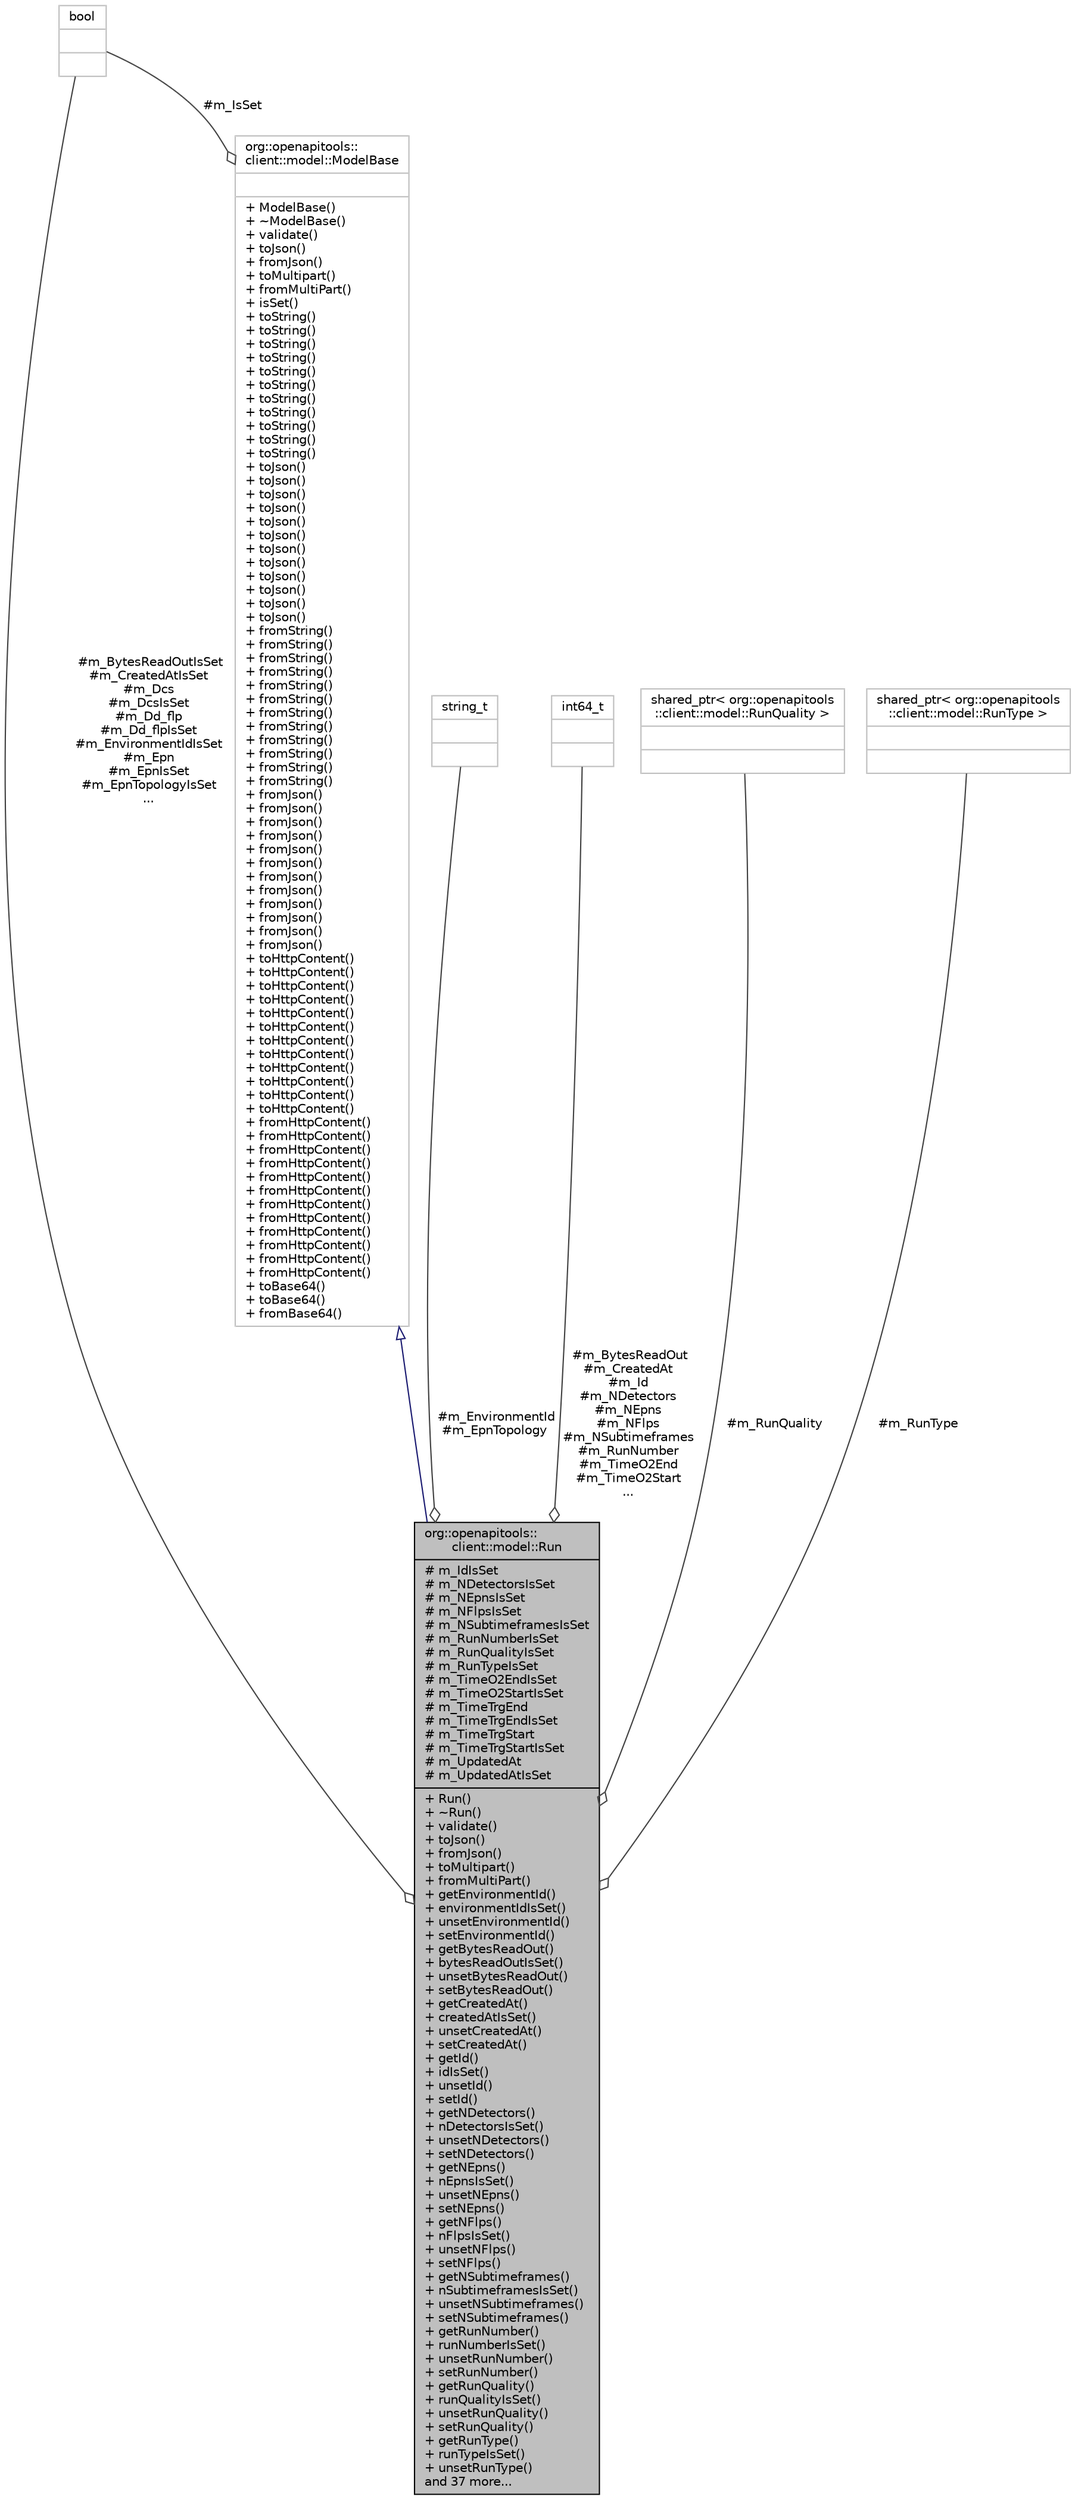 digraph "org::openapitools::client::model::Run"
{
 // INTERACTIVE_SVG=YES
 // LATEX_PDF_SIZE
  bgcolor="transparent";
  edge [fontname="Helvetica",fontsize="10",labelfontname="Helvetica",labelfontsize="10"];
  node [fontname="Helvetica",fontsize="10",shape=record];
  Node1 [label="{org::openapitools::\lclient::model::Run\n|# m_IdIsSet\l# m_NDetectorsIsSet\l# m_NEpnsIsSet\l# m_NFlpsIsSet\l# m_NSubtimeframesIsSet\l# m_RunNumberIsSet\l# m_RunQualityIsSet\l# m_RunTypeIsSet\l# m_TimeO2EndIsSet\l# m_TimeO2StartIsSet\l# m_TimeTrgEnd\l# m_TimeTrgEndIsSet\l# m_TimeTrgStart\l# m_TimeTrgStartIsSet\l# m_UpdatedAt\l# m_UpdatedAtIsSet\l|+ Run()\l+ ~Run()\l+ validate()\l+ toJson()\l+ fromJson()\l+ toMultipart()\l+ fromMultiPart()\l+ getEnvironmentId()\l+ environmentIdIsSet()\l+ unsetEnvironmentId()\l+ setEnvironmentId()\l+ getBytesReadOut()\l+ bytesReadOutIsSet()\l+ unsetBytesReadOut()\l+ setBytesReadOut()\l+ getCreatedAt()\l+ createdAtIsSet()\l+ unsetCreatedAt()\l+ setCreatedAt()\l+ getId()\l+ idIsSet()\l+ unsetId()\l+ setId()\l+ getNDetectors()\l+ nDetectorsIsSet()\l+ unsetNDetectors()\l+ setNDetectors()\l+ getNEpns()\l+ nEpnsIsSet()\l+ unsetNEpns()\l+ setNEpns()\l+ getNFlps()\l+ nFlpsIsSet()\l+ unsetNFlps()\l+ setNFlps()\l+ getNSubtimeframes()\l+ nSubtimeframesIsSet()\l+ unsetNSubtimeframes()\l+ setNSubtimeframes()\l+ getRunNumber()\l+ runNumberIsSet()\l+ unsetRunNumber()\l+ setRunNumber()\l+ getRunQuality()\l+ runQualityIsSet()\l+ unsetRunQuality()\l+ setRunQuality()\l+ getRunType()\l+ runTypeIsSet()\l+ unsetRunType()\land 37 more...\l}",height=0.2,width=0.4,color="black", fillcolor="grey75", style="filled", fontcolor="black",tooltip="Describes an intervention or an event that happened."];
  Node2 -> Node1 [dir="back",color="midnightblue",fontsize="10",style="solid",arrowtail="onormal",fontname="Helvetica"];
  Node2 [label="{org::openapitools::\lclient::model::ModelBase\n||+ ModelBase()\l+ ~ModelBase()\l+ validate()\l+ toJson()\l+ fromJson()\l+ toMultipart()\l+ fromMultiPart()\l+ isSet()\l+ toString()\l+ toString()\l+ toString()\l+ toString()\l+ toString()\l+ toString()\l+ toString()\l+ toString()\l+ toString()\l+ toString()\l+ toString()\l+ toJson()\l+ toJson()\l+ toJson()\l+ toJson()\l+ toJson()\l+ toJson()\l+ toJson()\l+ toJson()\l+ toJson()\l+ toJson()\l+ toJson()\l+ toJson()\l+ fromString()\l+ fromString()\l+ fromString()\l+ fromString()\l+ fromString()\l+ fromString()\l+ fromString()\l+ fromString()\l+ fromString()\l+ fromString()\l+ fromString()\l+ fromString()\l+ fromJson()\l+ fromJson()\l+ fromJson()\l+ fromJson()\l+ fromJson()\l+ fromJson()\l+ fromJson()\l+ fromJson()\l+ fromJson()\l+ fromJson()\l+ fromJson()\l+ fromJson()\l+ toHttpContent()\l+ toHttpContent()\l+ toHttpContent()\l+ toHttpContent()\l+ toHttpContent()\l+ toHttpContent()\l+ toHttpContent()\l+ toHttpContent()\l+ toHttpContent()\l+ toHttpContent()\l+ toHttpContent()\l+ toHttpContent()\l+ fromHttpContent()\l+ fromHttpContent()\l+ fromHttpContent()\l+ fromHttpContent()\l+ fromHttpContent()\l+ fromHttpContent()\l+ fromHttpContent()\l+ fromHttpContent()\l+ fromHttpContent()\l+ fromHttpContent()\l+ fromHttpContent()\l+ fromHttpContent()\l+ toBase64()\l+ toBase64()\l+ fromBase64()\l}",height=0.2,width=0.4,color="grey75",URL="$classorg_1_1openapitools_1_1client_1_1model_1_1_model_base.html",tooltip=" "];
  Node3 -> Node2 [color="grey25",fontsize="10",style="solid",label=" #m_IsSet" ,arrowhead="odiamond",fontname="Helvetica"];
  Node3 [label="{bool\n||}",height=0.2,width=0.4,color="grey75",tooltip=" "];
  Node4 -> Node1 [color="grey25",fontsize="10",style="solid",label=" #m_EnvironmentId\n#m_EpnTopology" ,arrowhead="odiamond",fontname="Helvetica"];
  Node4 [label="{string_t\n||}",height=0.2,width=0.4,color="grey75",tooltip=" "];
  Node3 -> Node1 [color="grey25",fontsize="10",style="solid",label=" #m_BytesReadOutIsSet\n#m_CreatedAtIsSet\n#m_Dcs\n#m_DcsIsSet\n#m_Dd_flp\n#m_Dd_flpIsSet\n#m_EnvironmentIdIsSet\n#m_Epn\n#m_EpnIsSet\n#m_EpnTopologyIsSet\n..." ,arrowhead="odiamond",fontname="Helvetica"];
  Node5 -> Node1 [color="grey25",fontsize="10",style="solid",label=" #m_BytesReadOut\n#m_CreatedAt\n#m_Id\n#m_NDetectors\n#m_NEpns\n#m_NFlps\n#m_NSubtimeframes\n#m_RunNumber\n#m_TimeO2End\n#m_TimeO2Start\n..." ,arrowhead="odiamond",fontname="Helvetica"];
  Node5 [label="{int64_t\n||}",height=0.2,width=0.4,color="grey75",tooltip=" "];
  Node6 -> Node1 [color="grey25",fontsize="10",style="solid",label=" #m_RunQuality" ,arrowhead="odiamond",fontname="Helvetica"];
  Node6 [label="{shared_ptr\< org::openapitools\l::client::model::RunQuality \>\n||}",height=0.2,width=0.4,color="grey75",tooltip=" "];
  Node7 -> Node1 [color="grey25",fontsize="10",style="solid",label=" #m_RunType" ,arrowhead="odiamond",fontname="Helvetica"];
  Node7 [label="{shared_ptr\< org::openapitools\l::client::model::RunType \>\n||}",height=0.2,width=0.4,color="grey75",tooltip=" "];
}
